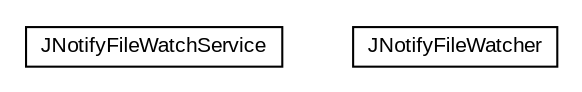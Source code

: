 #!/usr/local/bin/dot
#
# Class diagram 
# Generated by UMLGraph version R5_6-24-gf6e263 (http://www.umlgraph.org/)
#

digraph G {
	edge [fontname="arial",fontsize=10,labelfontname="arial",labelfontsize=10];
	node [fontname="arial",fontsize=10,shape=plaintext];
	nodesep=0.25;
	ranksep=0.5;
	// com.google.code.play2.watcher.jnotify.JNotifyFileWatchService
	c0 [label=<<table title="com.google.code.play2.watcher.jnotify.JNotifyFileWatchService" border="0" cellborder="1" cellspacing="0" cellpadding="2" port="p" href="./JNotifyFileWatchService.html">
		<tr><td><table border="0" cellspacing="0" cellpadding="1">
<tr><td align="center" balign="center"> JNotifyFileWatchService </td></tr>
		</table></td></tr>
		</table>>, URL="./JNotifyFileWatchService.html", fontname="arial", fontcolor="black", fontsize=10.0];
	// com.google.code.play2.watcher.jnotify.JNotifyFileWatcher
	c1 [label=<<table title="com.google.code.play2.watcher.jnotify.JNotifyFileWatcher" border="0" cellborder="1" cellspacing="0" cellpadding="2" port="p" href="./JNotifyFileWatcher.html">
		<tr><td><table border="0" cellspacing="0" cellpadding="1">
<tr><td align="center" balign="center"> JNotifyFileWatcher </td></tr>
		</table></td></tr>
		</table>>, URL="./JNotifyFileWatcher.html", fontname="arial", fontcolor="black", fontsize=10.0];
}

